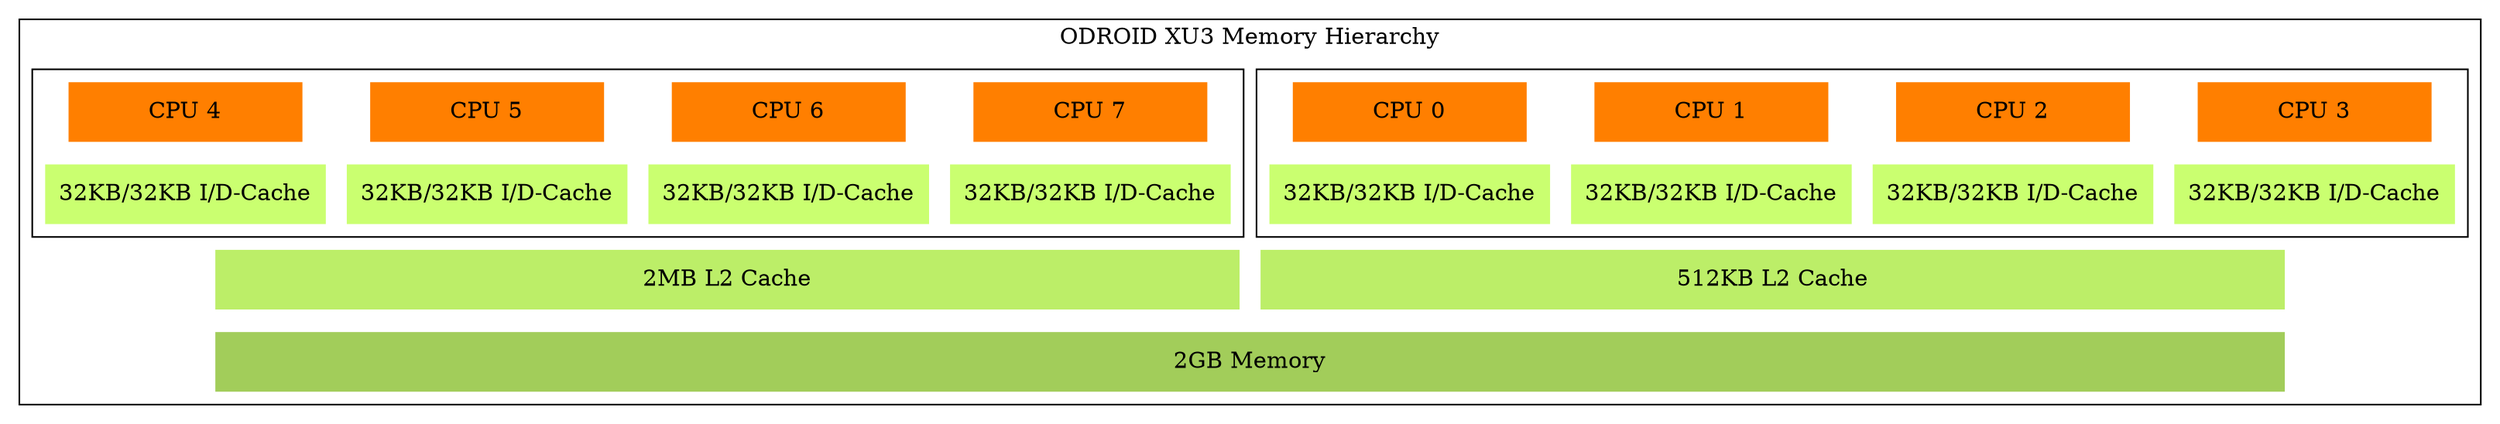 digraph odroid_cache_hierarchy {
    node [shape = record];
    ranksep = 0.20;
    nodesep = 0.20;
    splines = none;

    subgraph cluster_all {

    subgraph cluster_big {
        cpu_3 [label = "CPU 3", width = 2.0, style = filled, color = darkorange1];
        cpu_2 [label = "CPU 2", width = 2.0, style = filled, color = darkorange1];
        cpu_1 [label = "CPU 1", width = 2.0, style = filled, color = darkorange1];
        cpu_0 [label = "CPU 0", width = 2.0, style = filled, color = darkorange1];

        l1_3 [label = "32KB/32KB I/D-Cache", style = filled, color = darkolivegreen1];
        l1_2 [label = "32KB/32KB I/D-Cache", style = filled, color = darkolivegreen1];
        l1_1 [label = "32KB/32KB I/D-Cache", style = filled, color = darkolivegreen1];
        l1_0 [label = "32KB/32KB I/D-Cache", style = filled, color = darkolivegreen1];

        "cpu_3" -> "l1_3" [style = "invis"];
        "cpu_2" -> "l1_2" [style = "invis"];
        "cpu_1" -> "l1_1" [style = "invis"];
        "cpu_0" -> "l1_0" [style = "invis"];
    }

    subgraph cluster_little {
        cpu_7 [label = "CPU 7", width = 2.0, style = filled, color = darkorange1];
        cpu_6 [label = "CPU 6", width = 2.0, style = filled, color = darkorange1];
        cpu_5 [label = "CPU 5", width = 2.0, style = filled, color = darkorange1];
        cpu_4 [label = "CPU 4", width = 2.0, style = filled, color = darkorange1];

        l1_7 [label = "32KB/32KB I/D-Cache", style = filled, color = darkolivegreen1];
        l1_6 [label = "32KB/32KB I/D-Cache", style = filled, color = darkolivegreen1];
        l1_5 [label = "32KB/32KB I/D-Cache", style = filled, color = darkolivegreen1];
        l1_4 [label = "32KB/32KB I/D-Cache", style = filled, color = darkolivegreen1];

        "cpu_7" -> "l1_7" [style = "invis"];
        "cpu_6" -> "l1_6" [style = "invis"];
        "cpu_5" -> "l1_5" [style = "invis"];
        "cpu_4" -> "l1_4" [style = "invis"];
    }

    little_l2 [label = "512KB L2 Cache", width = 8.8, style = filled, color = darkolivegreen2];
    "l1_0" -> "little_l2";
    "l1_1" -> "little_l2";
    "l1_2" -> "little_l2";
    "l1_3" -> "little_l2";

    big_l2 [label = "2MB L2 Cache", width = 8.8, style = filled, color = darkolivegreen2];
    "l1_4" -> "big_l2";
    "l1_5" -> "big_l2";
    "l1_6" -> "big_l2";
    "l1_7" -> "big_l2";

    main_memory [label = "2GB Memory", width = 17.8, style = filled, color = darkolivegreen3];
    "little_l2" -> "main_memory" [style = "invis"];
    "big_l2" -> "main_memory" [style = "invis"];

    label = "ODROID XU3 Memory Hierarchy"

    }
}
